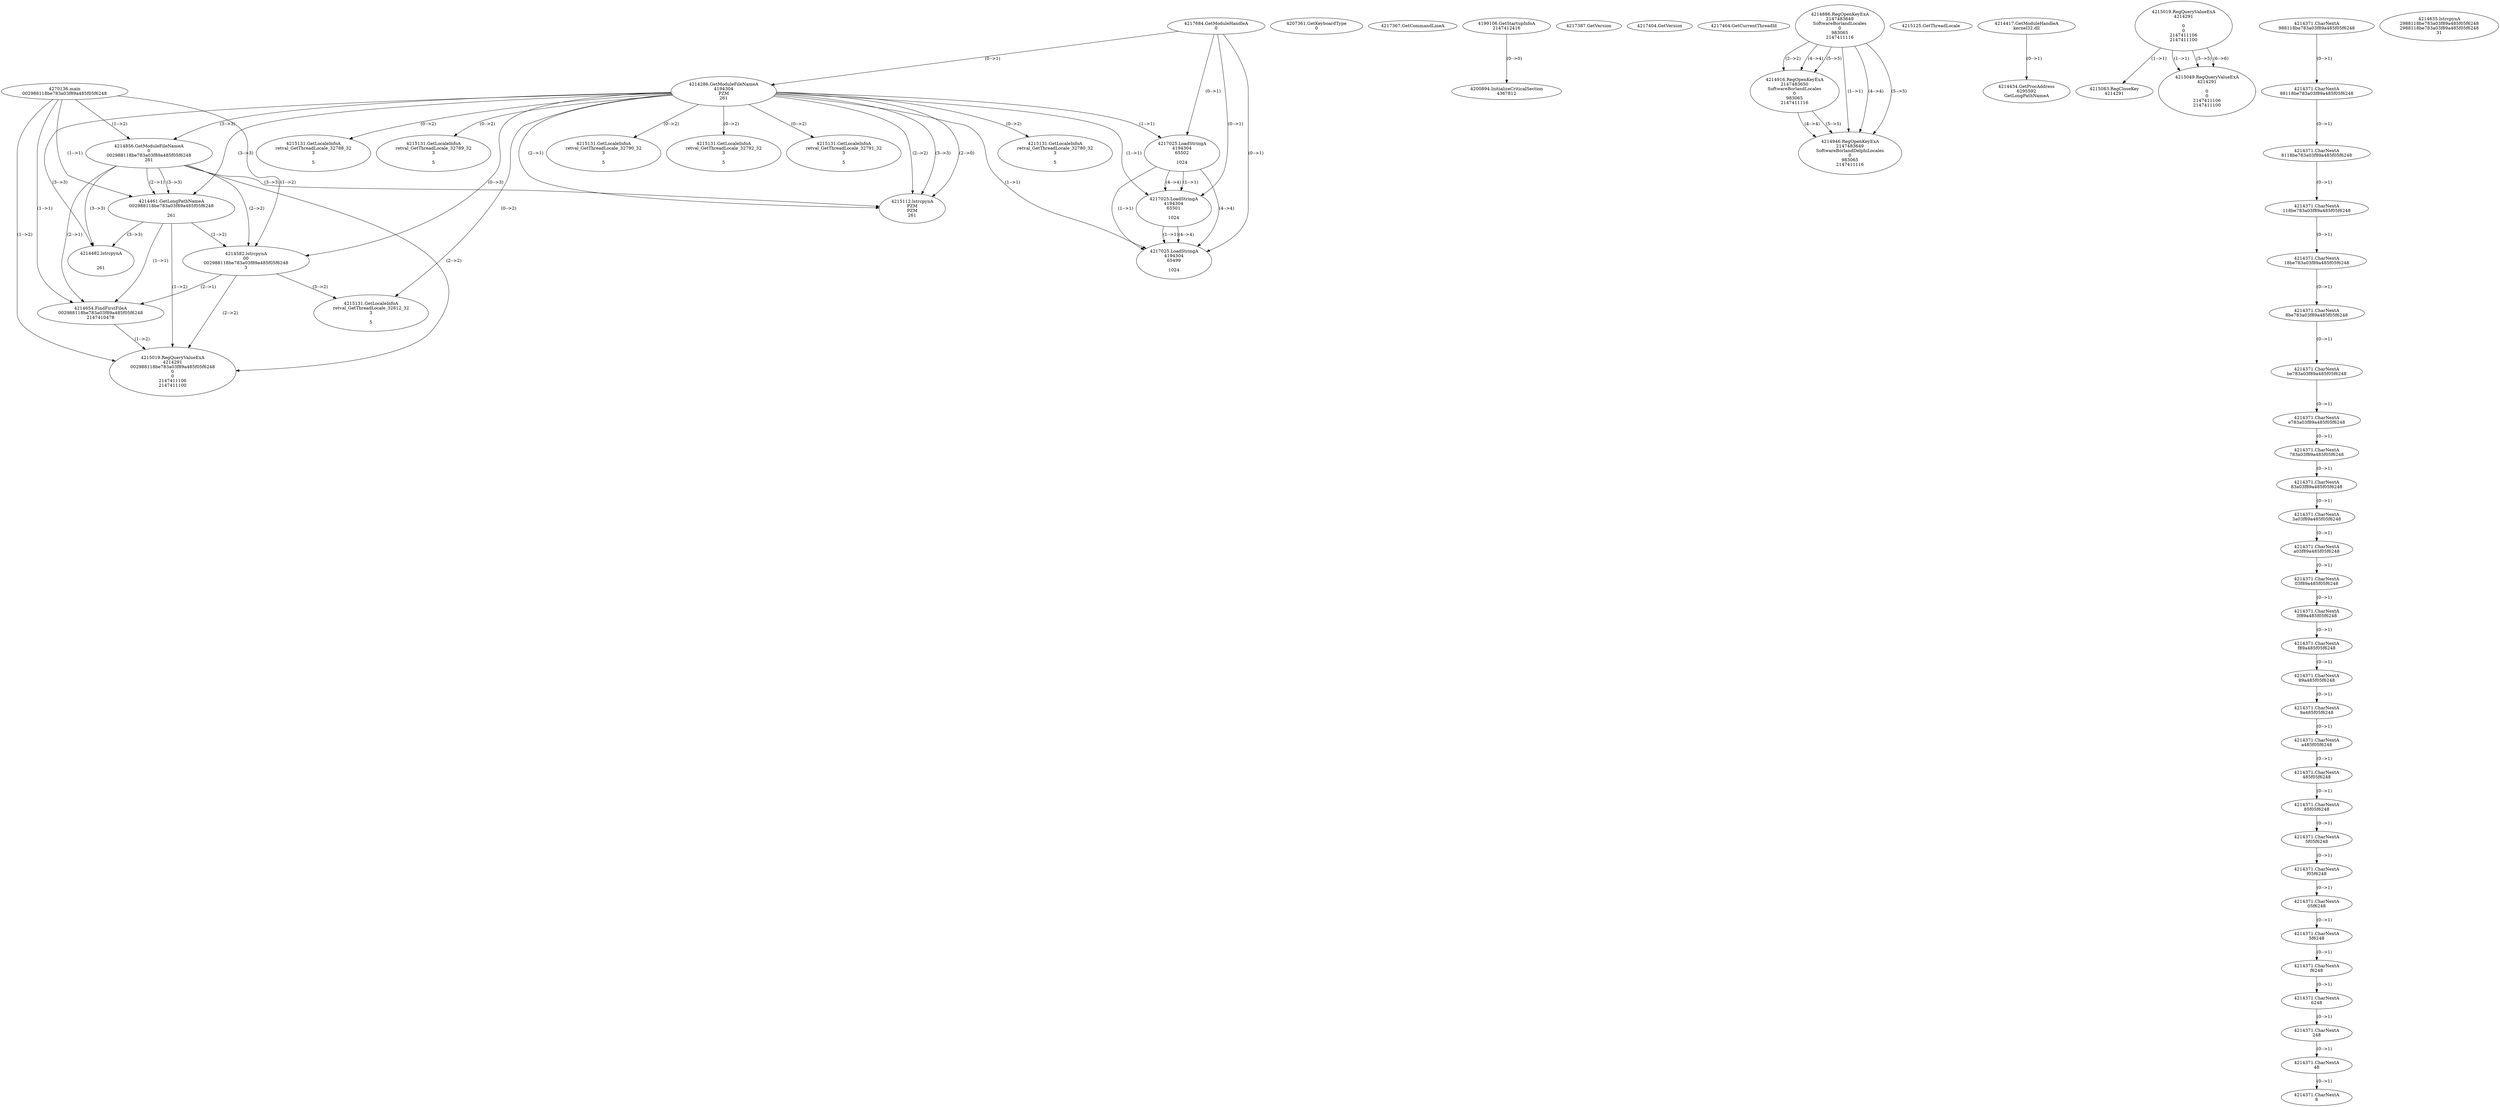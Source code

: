 // Global SCDG with merge call
digraph {
	0 [label="4270136.main
002988118be783a03f89a485f05f6248"]
	1 [label="4217684.GetModuleHandleA
0"]
	2 [label="4207361.GetKeyboardType
0"]
	3 [label="4217367.GetCommandLineA
"]
	4 [label="4199106.GetStartupInfoA
2147412416"]
	5 [label="4217387.GetVersion
"]
	6 [label="4217404.GetVersion
"]
	7 [label="4217464.GetCurrentThreadId
"]
	8 [label="4214286.GetModuleFileNameA
4194304
PZM
261"]
	1 -> 8 [label="(0-->1)"]
	9 [label="4214856.GetModuleFileNameA
0
002988118be783a03f89a485f05f6248
261"]
	0 -> 9 [label="(1-->2)"]
	8 -> 9 [label="(3-->3)"]
	10 [label="4214886.RegOpenKeyExA
2147483649
Software\Borland\Locales
0
983065
2147411116"]
	11 [label="4214916.RegOpenKeyExA
2147483650
Software\Borland\Locales
0
983065
2147411116"]
	10 -> 11 [label="(2-->2)"]
	10 -> 11 [label="(4-->4)"]
	10 -> 11 [label="(5-->5)"]
	12 [label="4214946.RegOpenKeyExA
2147483649
Software\Borland\Delphi\Locales
0
983065
2147411116"]
	10 -> 12 [label="(1-->1)"]
	10 -> 12 [label="(4-->4)"]
	11 -> 12 [label="(4-->4)"]
	10 -> 12 [label="(5-->5)"]
	11 -> 12 [label="(5-->5)"]
	13 [label="4215112.lstrcpynA
PZM
PZM
261"]
	8 -> 13 [label="(2-->1)"]
	8 -> 13 [label="(2-->2)"]
	8 -> 13 [label="(3-->3)"]
	9 -> 13 [label="(3-->3)"]
	8 -> 13 [label="(2-->0)"]
	14 [label="4215125.GetThreadLocale
"]
	15 [label="4215131.GetLocaleInfoA
retval_GetThreadLocale_32780_32
3

5"]
	8 -> 15 [label="(0-->2)"]
	16 [label="4217025.LoadStringA
4194304
65502

1024"]
	1 -> 16 [label="(0-->1)"]
	8 -> 16 [label="(1-->1)"]
	17 [label="4200894.InitializeCriticalSection
4367812"]
	4 -> 17 [label="(0-->0)"]
	18 [label="4217025.LoadStringA
4194304
65501

1024"]
	1 -> 18 [label="(0-->1)"]
	8 -> 18 [label="(1-->1)"]
	16 -> 18 [label="(1-->1)"]
	16 -> 18 [label="(4-->4)"]
	19 [label="4214417.GetModuleHandleA
kernel32.dll"]
	20 [label="4214434.GetProcAddress
6295592
GetLongPathNameA"]
	19 -> 20 [label="(0-->1)"]
	21 [label="4214461.GetLongPathNameA
002988118be783a03f89a485f05f6248

261"]
	0 -> 21 [label="(1-->1)"]
	9 -> 21 [label="(2-->1)"]
	8 -> 21 [label="(3-->3)"]
	9 -> 21 [label="(3-->3)"]
	22 [label="4214482.lstrcpynA


261"]
	8 -> 22 [label="(3-->3)"]
	9 -> 22 [label="(3-->3)"]
	21 -> 22 [label="(3-->3)"]
	23 [label="4215019.RegQueryValueExA
4214291

0
0
2147411106
2147411100"]
	24 [label="4215083.RegCloseKey
4214291"]
	23 -> 24 [label="(1-->1)"]
	25 [label="4215131.GetLocaleInfoA
retval_GetThreadLocale_32788_32
3

5"]
	8 -> 25 [label="(0-->2)"]
	26 [label="4217025.LoadStringA
4194304
65499

1024"]
	1 -> 26 [label="(0-->1)"]
	8 -> 26 [label="(1-->1)"]
	16 -> 26 [label="(1-->1)"]
	18 -> 26 [label="(1-->1)"]
	16 -> 26 [label="(4-->4)"]
	18 -> 26 [label="(4-->4)"]
	27 [label="4215131.GetLocaleInfoA
retval_GetThreadLocale_32789_32
3

5"]
	8 -> 27 [label="(0-->2)"]
	28 [label="4214582.lstrcpynA
00
002988118be783a03f89a485f05f6248
3"]
	0 -> 28 [label="(1-->2)"]
	9 -> 28 [label="(2-->2)"]
	21 -> 28 [label="(1-->2)"]
	8 -> 28 [label="(0-->3)"]
	29 [label="4214371.CharNextA
988118be783a03f89a485f05f6248"]
	30 [label="4214371.CharNextA
88118be783a03f89a485f05f6248"]
	29 -> 30 [label="(0-->1)"]
	31 [label="4214371.CharNextA
8118be783a03f89a485f05f6248"]
	30 -> 31 [label="(0-->1)"]
	32 [label="4214371.CharNextA
118be783a03f89a485f05f6248"]
	31 -> 32 [label="(0-->1)"]
	33 [label="4214371.CharNextA
18be783a03f89a485f05f6248"]
	32 -> 33 [label="(0-->1)"]
	34 [label="4214371.CharNextA
8be783a03f89a485f05f6248"]
	33 -> 34 [label="(0-->1)"]
	35 [label="4214371.CharNextA
be783a03f89a485f05f6248"]
	34 -> 35 [label="(0-->1)"]
	36 [label="4214371.CharNextA
e783a03f89a485f05f6248"]
	35 -> 36 [label="(0-->1)"]
	37 [label="4214371.CharNextA
783a03f89a485f05f6248"]
	36 -> 37 [label="(0-->1)"]
	38 [label="4214371.CharNextA
83a03f89a485f05f6248"]
	37 -> 38 [label="(0-->1)"]
	39 [label="4214371.CharNextA
3a03f89a485f05f6248"]
	38 -> 39 [label="(0-->1)"]
	40 [label="4214371.CharNextA
a03f89a485f05f6248"]
	39 -> 40 [label="(0-->1)"]
	41 [label="4214371.CharNextA
03f89a485f05f6248"]
	40 -> 41 [label="(0-->1)"]
	42 [label="4214371.CharNextA
3f89a485f05f6248"]
	41 -> 42 [label="(0-->1)"]
	43 [label="4214371.CharNextA
f89a485f05f6248"]
	42 -> 43 [label="(0-->1)"]
	44 [label="4214371.CharNextA
89a485f05f6248"]
	43 -> 44 [label="(0-->1)"]
	45 [label="4214371.CharNextA
9a485f05f6248"]
	44 -> 45 [label="(0-->1)"]
	46 [label="4214371.CharNextA
a485f05f6248"]
	45 -> 46 [label="(0-->1)"]
	47 [label="4214371.CharNextA
485f05f6248"]
	46 -> 47 [label="(0-->1)"]
	48 [label="4214371.CharNextA
85f05f6248"]
	47 -> 48 [label="(0-->1)"]
	49 [label="4214371.CharNextA
5f05f6248"]
	48 -> 49 [label="(0-->1)"]
	50 [label="4214371.CharNextA
f05f6248"]
	49 -> 50 [label="(0-->1)"]
	51 [label="4214371.CharNextA
05f6248"]
	50 -> 51 [label="(0-->1)"]
	52 [label="4214371.CharNextA
5f6248"]
	51 -> 52 [label="(0-->1)"]
	53 [label="4214371.CharNextA
f6248"]
	52 -> 53 [label="(0-->1)"]
	54 [label="4214371.CharNextA
6248"]
	53 -> 54 [label="(0-->1)"]
	55 [label="4214371.CharNextA
248"]
	54 -> 55 [label="(0-->1)"]
	56 [label="4214371.CharNextA
48"]
	55 -> 56 [label="(0-->1)"]
	57 [label="4214371.CharNextA
8"]
	56 -> 57 [label="(0-->1)"]
	58 [label="4214635.lstrcpynA
2988118be783a03f89a485f05f6248
2988118be783a03f89a485f05f6248
31"]
	59 [label="4214654.FindFirstFileA
002988118be783a03f89a485f05f6248
2147410478"]
	0 -> 59 [label="(1-->1)"]
	9 -> 59 [label="(2-->1)"]
	21 -> 59 [label="(1-->1)"]
	28 -> 59 [label="(2-->1)"]
	60 [label="4215019.RegQueryValueExA
4214291
002988118be783a03f89a485f05f6248
0
0
2147411106
2147411100"]
	0 -> 60 [label="(1-->2)"]
	9 -> 60 [label="(2-->2)"]
	21 -> 60 [label="(1-->2)"]
	28 -> 60 [label="(2-->2)"]
	59 -> 60 [label="(1-->2)"]
	61 [label="4215131.GetLocaleInfoA
retval_GetThreadLocale_32812_32
3

5"]
	8 -> 61 [label="(0-->2)"]
	28 -> 61 [label="(3-->2)"]
	62 [label="4215049.RegQueryValueExA
4214291

0
0
2147411106
2147411100"]
	23 -> 62 [label="(1-->1)"]
	23 -> 62 [label="(5-->5)"]
	23 -> 62 [label="(6-->6)"]
	63 [label="4215131.GetLocaleInfoA
retval_GetThreadLocale_32790_32
3

5"]
	8 -> 63 [label="(0-->2)"]
	64 [label="4215131.GetLocaleInfoA
retval_GetThreadLocale_32792_32
3

5"]
	8 -> 64 [label="(0-->2)"]
	65 [label="4215131.GetLocaleInfoA
retval_GetThreadLocale_32791_32
3

5"]
	8 -> 65 [label="(0-->2)"]
}
